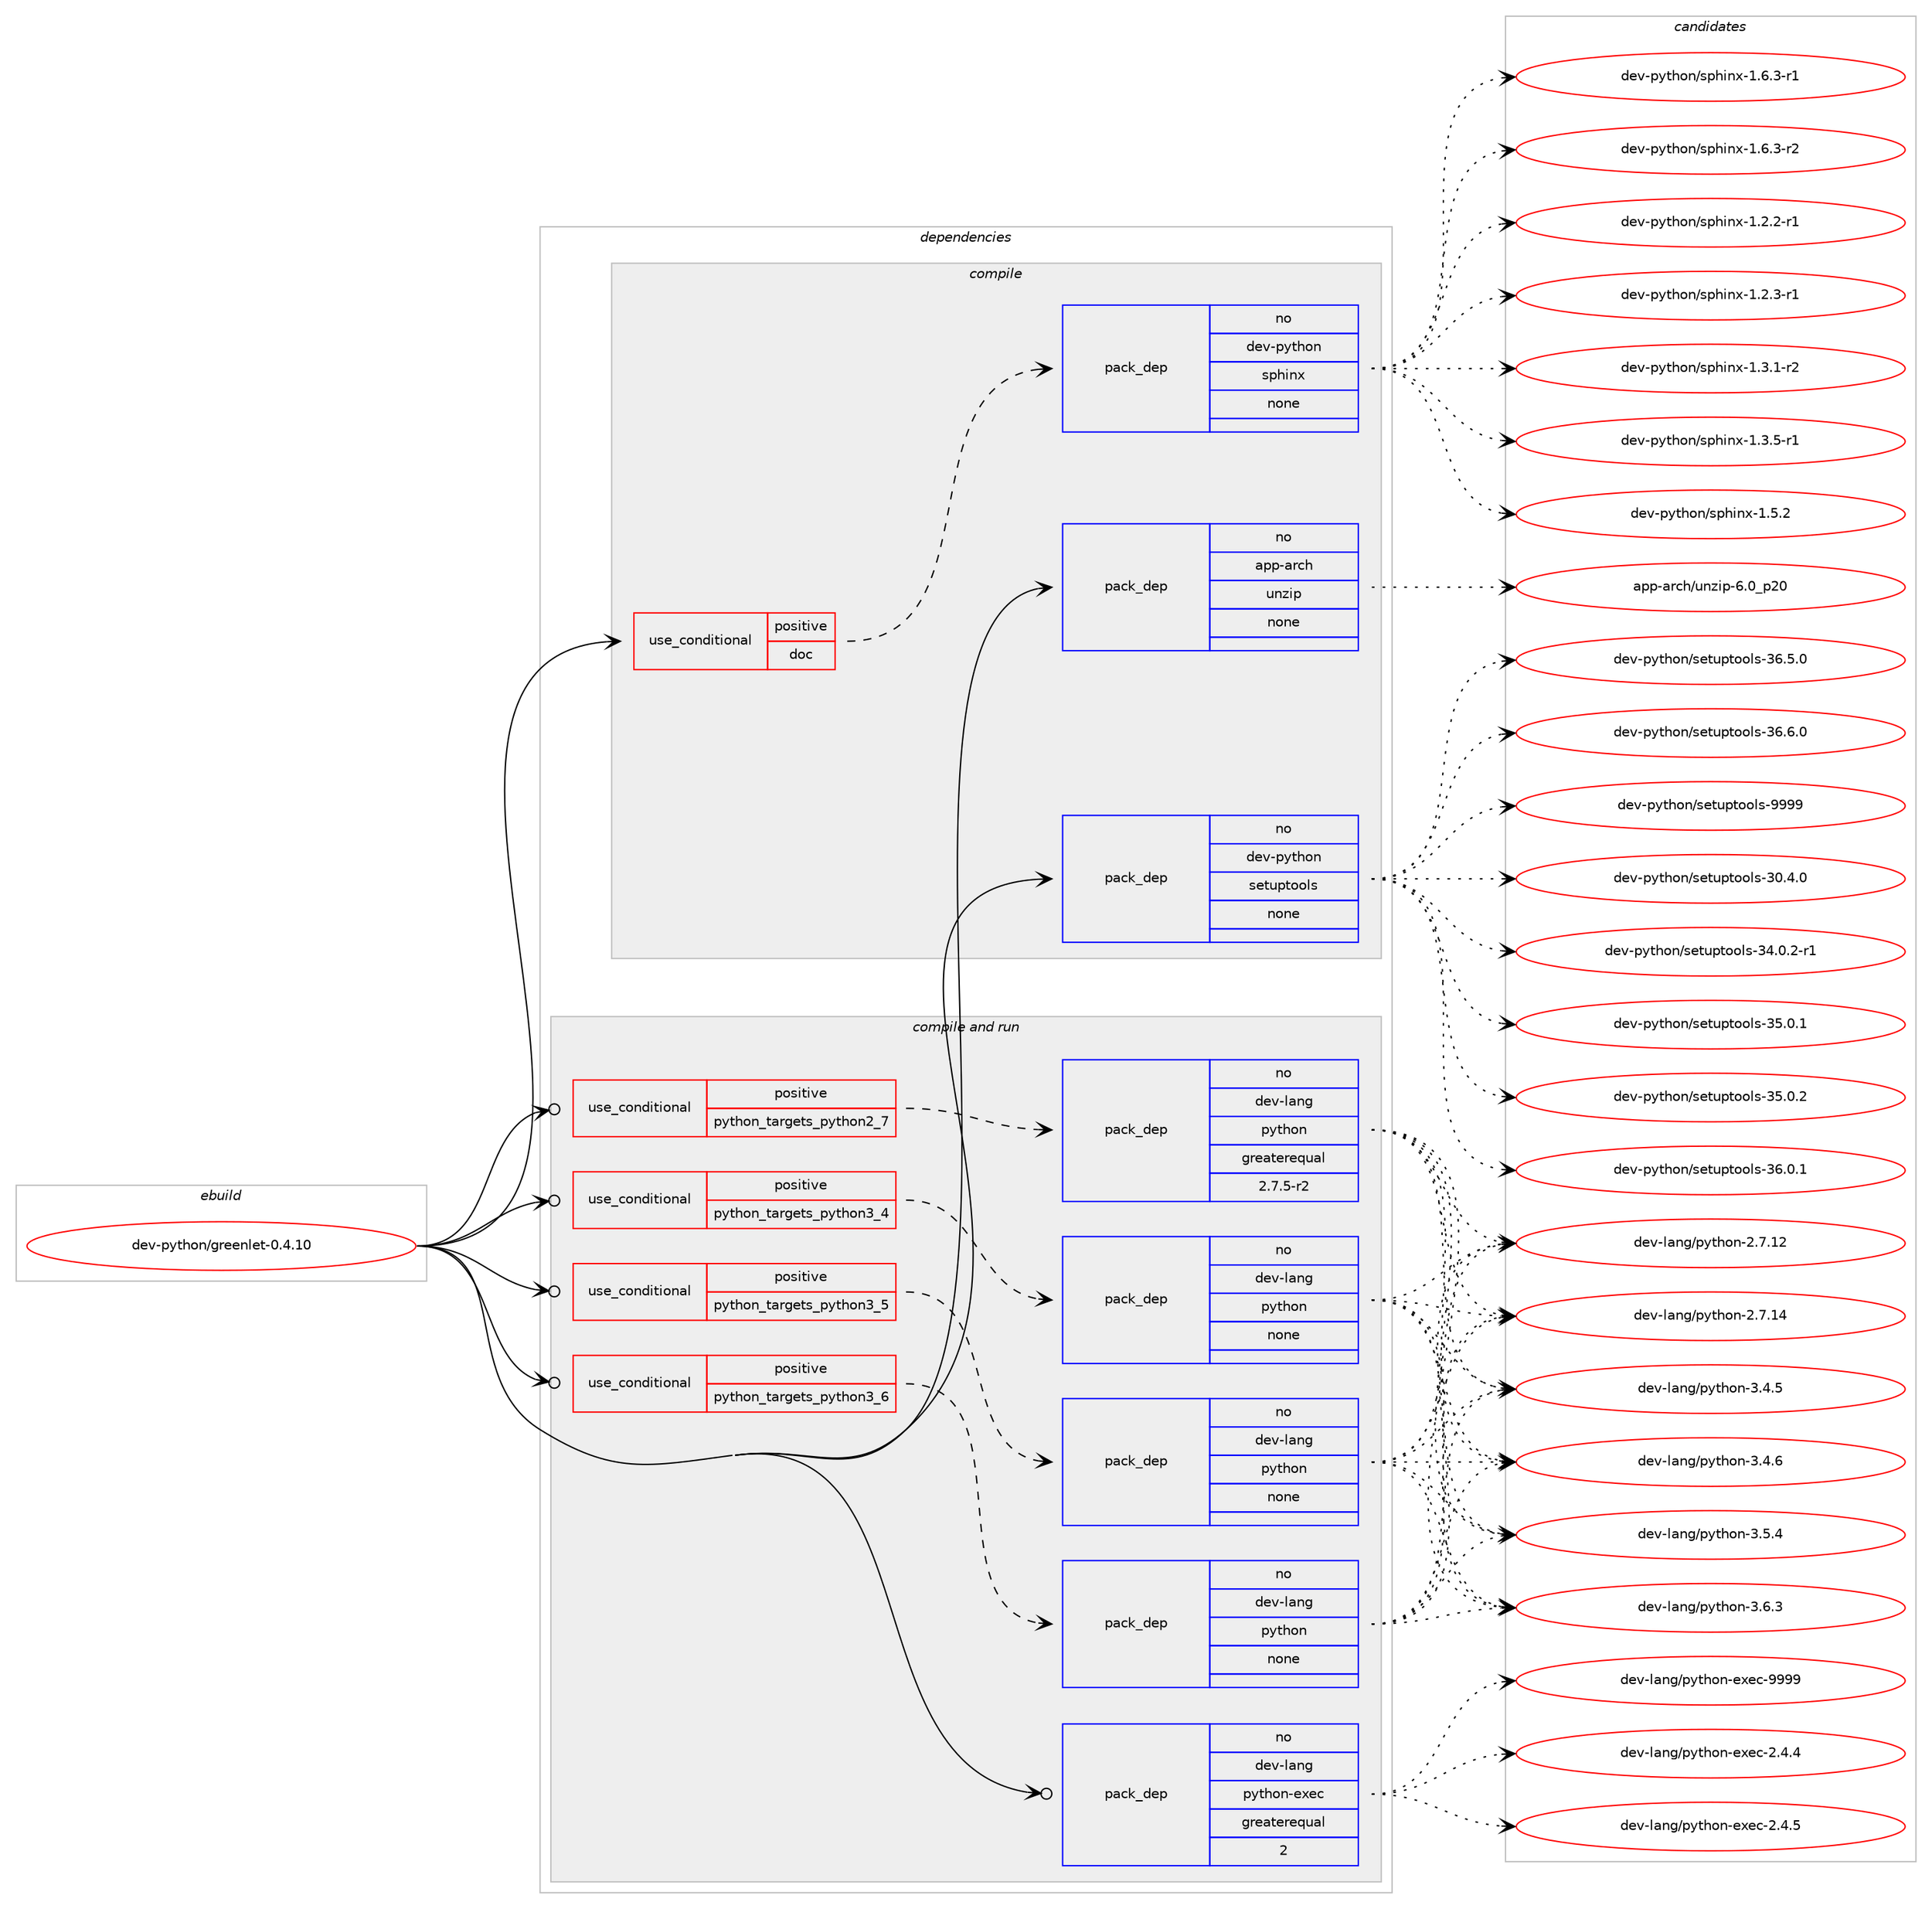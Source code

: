 digraph prolog {

# *************
# Graph options
# *************

newrank=true;
concentrate=true;
compound=true;
graph [rankdir=LR,fontname=Helvetica,fontsize=10,ranksep=1.5];#, ranksep=2.5, nodesep=0.2];
edge  [arrowhead=vee];
node  [fontname=Helvetica,fontsize=10];

# **********
# The ebuild
# **********

subgraph cluster_leftcol {
color=gray;
rank=same;
label=<<i>ebuild</i>>;
id [label="dev-python/greenlet-0.4.10", color=red, width=4, href="../dev-python/greenlet-0.4.10.svg"];
}

# ****************
# The dependencies
# ****************

subgraph cluster_midcol {
color=gray;
label=<<i>dependencies</i>>;
subgraph cluster_compile {
fillcolor="#eeeeee";
style=filled;
label=<<i>compile</i>>;
subgraph cond33451 {
dependency159700 [label=<<TABLE BORDER="0" CELLBORDER="1" CELLSPACING="0" CELLPADDING="4"><TR><TD ROWSPAN="3" CELLPADDING="10">use_conditional</TD></TR><TR><TD>positive</TD></TR><TR><TD>doc</TD></TR></TABLE>>, shape=none, color=red];
subgraph pack122401 {
dependency159701 [label=<<TABLE BORDER="0" CELLBORDER="1" CELLSPACING="0" CELLPADDING="4" WIDTH="220"><TR><TD ROWSPAN="6" CELLPADDING="30">pack_dep</TD></TR><TR><TD WIDTH="110">no</TD></TR><TR><TD>dev-python</TD></TR><TR><TD>sphinx</TD></TR><TR><TD>none</TD></TR><TR><TD></TD></TR></TABLE>>, shape=none, color=blue];
}
dependency159700:e -> dependency159701:w [weight=20,style="dashed",arrowhead="vee"];
}
id:e -> dependency159700:w [weight=20,style="solid",arrowhead="vee"];
subgraph pack122402 {
dependency159702 [label=<<TABLE BORDER="0" CELLBORDER="1" CELLSPACING="0" CELLPADDING="4" WIDTH="220"><TR><TD ROWSPAN="6" CELLPADDING="30">pack_dep</TD></TR><TR><TD WIDTH="110">no</TD></TR><TR><TD>app-arch</TD></TR><TR><TD>unzip</TD></TR><TR><TD>none</TD></TR><TR><TD></TD></TR></TABLE>>, shape=none, color=blue];
}
id:e -> dependency159702:w [weight=20,style="solid",arrowhead="vee"];
subgraph pack122403 {
dependency159703 [label=<<TABLE BORDER="0" CELLBORDER="1" CELLSPACING="0" CELLPADDING="4" WIDTH="220"><TR><TD ROWSPAN="6" CELLPADDING="30">pack_dep</TD></TR><TR><TD WIDTH="110">no</TD></TR><TR><TD>dev-python</TD></TR><TR><TD>setuptools</TD></TR><TR><TD>none</TD></TR><TR><TD></TD></TR></TABLE>>, shape=none, color=blue];
}
id:e -> dependency159703:w [weight=20,style="solid",arrowhead="vee"];
}
subgraph cluster_compileandrun {
fillcolor="#eeeeee";
style=filled;
label=<<i>compile and run</i>>;
subgraph cond33452 {
dependency159704 [label=<<TABLE BORDER="0" CELLBORDER="1" CELLSPACING="0" CELLPADDING="4"><TR><TD ROWSPAN="3" CELLPADDING="10">use_conditional</TD></TR><TR><TD>positive</TD></TR><TR><TD>python_targets_python2_7</TD></TR></TABLE>>, shape=none, color=red];
subgraph pack122404 {
dependency159705 [label=<<TABLE BORDER="0" CELLBORDER="1" CELLSPACING="0" CELLPADDING="4" WIDTH="220"><TR><TD ROWSPAN="6" CELLPADDING="30">pack_dep</TD></TR><TR><TD WIDTH="110">no</TD></TR><TR><TD>dev-lang</TD></TR><TR><TD>python</TD></TR><TR><TD>greaterequal</TD></TR><TR><TD>2.7.5-r2</TD></TR></TABLE>>, shape=none, color=blue];
}
dependency159704:e -> dependency159705:w [weight=20,style="dashed",arrowhead="vee"];
}
id:e -> dependency159704:w [weight=20,style="solid",arrowhead="odotvee"];
subgraph cond33453 {
dependency159706 [label=<<TABLE BORDER="0" CELLBORDER="1" CELLSPACING="0" CELLPADDING="4"><TR><TD ROWSPAN="3" CELLPADDING="10">use_conditional</TD></TR><TR><TD>positive</TD></TR><TR><TD>python_targets_python3_4</TD></TR></TABLE>>, shape=none, color=red];
subgraph pack122405 {
dependency159707 [label=<<TABLE BORDER="0" CELLBORDER="1" CELLSPACING="0" CELLPADDING="4" WIDTH="220"><TR><TD ROWSPAN="6" CELLPADDING="30">pack_dep</TD></TR><TR><TD WIDTH="110">no</TD></TR><TR><TD>dev-lang</TD></TR><TR><TD>python</TD></TR><TR><TD>none</TD></TR><TR><TD></TD></TR></TABLE>>, shape=none, color=blue];
}
dependency159706:e -> dependency159707:w [weight=20,style="dashed",arrowhead="vee"];
}
id:e -> dependency159706:w [weight=20,style="solid",arrowhead="odotvee"];
subgraph cond33454 {
dependency159708 [label=<<TABLE BORDER="0" CELLBORDER="1" CELLSPACING="0" CELLPADDING="4"><TR><TD ROWSPAN="3" CELLPADDING="10">use_conditional</TD></TR><TR><TD>positive</TD></TR><TR><TD>python_targets_python3_5</TD></TR></TABLE>>, shape=none, color=red];
subgraph pack122406 {
dependency159709 [label=<<TABLE BORDER="0" CELLBORDER="1" CELLSPACING="0" CELLPADDING="4" WIDTH="220"><TR><TD ROWSPAN="6" CELLPADDING="30">pack_dep</TD></TR><TR><TD WIDTH="110">no</TD></TR><TR><TD>dev-lang</TD></TR><TR><TD>python</TD></TR><TR><TD>none</TD></TR><TR><TD></TD></TR></TABLE>>, shape=none, color=blue];
}
dependency159708:e -> dependency159709:w [weight=20,style="dashed",arrowhead="vee"];
}
id:e -> dependency159708:w [weight=20,style="solid",arrowhead="odotvee"];
subgraph cond33455 {
dependency159710 [label=<<TABLE BORDER="0" CELLBORDER="1" CELLSPACING="0" CELLPADDING="4"><TR><TD ROWSPAN="3" CELLPADDING="10">use_conditional</TD></TR><TR><TD>positive</TD></TR><TR><TD>python_targets_python3_6</TD></TR></TABLE>>, shape=none, color=red];
subgraph pack122407 {
dependency159711 [label=<<TABLE BORDER="0" CELLBORDER="1" CELLSPACING="0" CELLPADDING="4" WIDTH="220"><TR><TD ROWSPAN="6" CELLPADDING="30">pack_dep</TD></TR><TR><TD WIDTH="110">no</TD></TR><TR><TD>dev-lang</TD></TR><TR><TD>python</TD></TR><TR><TD>none</TD></TR><TR><TD></TD></TR></TABLE>>, shape=none, color=blue];
}
dependency159710:e -> dependency159711:w [weight=20,style="dashed",arrowhead="vee"];
}
id:e -> dependency159710:w [weight=20,style="solid",arrowhead="odotvee"];
subgraph pack122408 {
dependency159712 [label=<<TABLE BORDER="0" CELLBORDER="1" CELLSPACING="0" CELLPADDING="4" WIDTH="220"><TR><TD ROWSPAN="6" CELLPADDING="30">pack_dep</TD></TR><TR><TD WIDTH="110">no</TD></TR><TR><TD>dev-lang</TD></TR><TR><TD>python-exec</TD></TR><TR><TD>greaterequal</TD></TR><TR><TD>2</TD></TR></TABLE>>, shape=none, color=blue];
}
id:e -> dependency159712:w [weight=20,style="solid",arrowhead="odotvee"];
}
subgraph cluster_run {
fillcolor="#eeeeee";
style=filled;
label=<<i>run</i>>;
}
}

# **************
# The candidates
# **************

subgraph cluster_choices {
rank=same;
color=gray;
label=<<i>candidates</i>>;

subgraph choice122401 {
color=black;
nodesep=1;
choice10010111845112121116104111110471151121041051101204549465046504511449 [label="dev-python/sphinx-1.2.2-r1", color=red, width=4,href="../dev-python/sphinx-1.2.2-r1.svg"];
choice10010111845112121116104111110471151121041051101204549465046514511449 [label="dev-python/sphinx-1.2.3-r1", color=red, width=4,href="../dev-python/sphinx-1.2.3-r1.svg"];
choice10010111845112121116104111110471151121041051101204549465146494511450 [label="dev-python/sphinx-1.3.1-r2", color=red, width=4,href="../dev-python/sphinx-1.3.1-r2.svg"];
choice10010111845112121116104111110471151121041051101204549465146534511449 [label="dev-python/sphinx-1.3.5-r1", color=red, width=4,href="../dev-python/sphinx-1.3.5-r1.svg"];
choice1001011184511212111610411111047115112104105110120454946534650 [label="dev-python/sphinx-1.5.2", color=red, width=4,href="../dev-python/sphinx-1.5.2.svg"];
choice10010111845112121116104111110471151121041051101204549465446514511449 [label="dev-python/sphinx-1.6.3-r1", color=red, width=4,href="../dev-python/sphinx-1.6.3-r1.svg"];
choice10010111845112121116104111110471151121041051101204549465446514511450 [label="dev-python/sphinx-1.6.3-r2", color=red, width=4,href="../dev-python/sphinx-1.6.3-r2.svg"];
dependency159701:e -> choice10010111845112121116104111110471151121041051101204549465046504511449:w [style=dotted,weight="100"];
dependency159701:e -> choice10010111845112121116104111110471151121041051101204549465046514511449:w [style=dotted,weight="100"];
dependency159701:e -> choice10010111845112121116104111110471151121041051101204549465146494511450:w [style=dotted,weight="100"];
dependency159701:e -> choice10010111845112121116104111110471151121041051101204549465146534511449:w [style=dotted,weight="100"];
dependency159701:e -> choice1001011184511212111610411111047115112104105110120454946534650:w [style=dotted,weight="100"];
dependency159701:e -> choice10010111845112121116104111110471151121041051101204549465446514511449:w [style=dotted,weight="100"];
dependency159701:e -> choice10010111845112121116104111110471151121041051101204549465446514511450:w [style=dotted,weight="100"];
}
subgraph choice122402 {
color=black;
nodesep=1;
choice971121124597114991044711711012210511245544648951125048 [label="app-arch/unzip-6.0_p20", color=red, width=4,href="../app-arch/unzip-6.0_p20.svg"];
dependency159702:e -> choice971121124597114991044711711012210511245544648951125048:w [style=dotted,weight="100"];
}
subgraph choice122403 {
color=black;
nodesep=1;
choice100101118451121211161041111104711510111611711211611111110811545514846524648 [label="dev-python/setuptools-30.4.0", color=red, width=4,href="../dev-python/setuptools-30.4.0.svg"];
choice1001011184511212111610411111047115101116117112116111111108115455152464846504511449 [label="dev-python/setuptools-34.0.2-r1", color=red, width=4,href="../dev-python/setuptools-34.0.2-r1.svg"];
choice100101118451121211161041111104711510111611711211611111110811545515346484649 [label="dev-python/setuptools-35.0.1", color=red, width=4,href="../dev-python/setuptools-35.0.1.svg"];
choice100101118451121211161041111104711510111611711211611111110811545515346484650 [label="dev-python/setuptools-35.0.2", color=red, width=4,href="../dev-python/setuptools-35.0.2.svg"];
choice100101118451121211161041111104711510111611711211611111110811545515446484649 [label="dev-python/setuptools-36.0.1", color=red, width=4,href="../dev-python/setuptools-36.0.1.svg"];
choice100101118451121211161041111104711510111611711211611111110811545515446534648 [label="dev-python/setuptools-36.5.0", color=red, width=4,href="../dev-python/setuptools-36.5.0.svg"];
choice100101118451121211161041111104711510111611711211611111110811545515446544648 [label="dev-python/setuptools-36.6.0", color=red, width=4,href="../dev-python/setuptools-36.6.0.svg"];
choice10010111845112121116104111110471151011161171121161111111081154557575757 [label="dev-python/setuptools-9999", color=red, width=4,href="../dev-python/setuptools-9999.svg"];
dependency159703:e -> choice100101118451121211161041111104711510111611711211611111110811545514846524648:w [style=dotted,weight="100"];
dependency159703:e -> choice1001011184511212111610411111047115101116117112116111111108115455152464846504511449:w [style=dotted,weight="100"];
dependency159703:e -> choice100101118451121211161041111104711510111611711211611111110811545515346484649:w [style=dotted,weight="100"];
dependency159703:e -> choice100101118451121211161041111104711510111611711211611111110811545515346484650:w [style=dotted,weight="100"];
dependency159703:e -> choice100101118451121211161041111104711510111611711211611111110811545515446484649:w [style=dotted,weight="100"];
dependency159703:e -> choice100101118451121211161041111104711510111611711211611111110811545515446534648:w [style=dotted,weight="100"];
dependency159703:e -> choice100101118451121211161041111104711510111611711211611111110811545515446544648:w [style=dotted,weight="100"];
dependency159703:e -> choice10010111845112121116104111110471151011161171121161111111081154557575757:w [style=dotted,weight="100"];
}
subgraph choice122404 {
color=black;
nodesep=1;
choice10010111845108971101034711212111610411111045504655464950 [label="dev-lang/python-2.7.12", color=red, width=4,href="../dev-lang/python-2.7.12.svg"];
choice10010111845108971101034711212111610411111045504655464952 [label="dev-lang/python-2.7.14", color=red, width=4,href="../dev-lang/python-2.7.14.svg"];
choice100101118451089711010347112121116104111110455146524653 [label="dev-lang/python-3.4.5", color=red, width=4,href="../dev-lang/python-3.4.5.svg"];
choice100101118451089711010347112121116104111110455146524654 [label="dev-lang/python-3.4.6", color=red, width=4,href="../dev-lang/python-3.4.6.svg"];
choice100101118451089711010347112121116104111110455146534652 [label="dev-lang/python-3.5.4", color=red, width=4,href="../dev-lang/python-3.5.4.svg"];
choice100101118451089711010347112121116104111110455146544651 [label="dev-lang/python-3.6.3", color=red, width=4,href="../dev-lang/python-3.6.3.svg"];
dependency159705:e -> choice10010111845108971101034711212111610411111045504655464950:w [style=dotted,weight="100"];
dependency159705:e -> choice10010111845108971101034711212111610411111045504655464952:w [style=dotted,weight="100"];
dependency159705:e -> choice100101118451089711010347112121116104111110455146524653:w [style=dotted,weight="100"];
dependency159705:e -> choice100101118451089711010347112121116104111110455146524654:w [style=dotted,weight="100"];
dependency159705:e -> choice100101118451089711010347112121116104111110455146534652:w [style=dotted,weight="100"];
dependency159705:e -> choice100101118451089711010347112121116104111110455146544651:w [style=dotted,weight="100"];
}
subgraph choice122405 {
color=black;
nodesep=1;
choice10010111845108971101034711212111610411111045504655464950 [label="dev-lang/python-2.7.12", color=red, width=4,href="../dev-lang/python-2.7.12.svg"];
choice10010111845108971101034711212111610411111045504655464952 [label="dev-lang/python-2.7.14", color=red, width=4,href="../dev-lang/python-2.7.14.svg"];
choice100101118451089711010347112121116104111110455146524653 [label="dev-lang/python-3.4.5", color=red, width=4,href="../dev-lang/python-3.4.5.svg"];
choice100101118451089711010347112121116104111110455146524654 [label="dev-lang/python-3.4.6", color=red, width=4,href="../dev-lang/python-3.4.6.svg"];
choice100101118451089711010347112121116104111110455146534652 [label="dev-lang/python-3.5.4", color=red, width=4,href="../dev-lang/python-3.5.4.svg"];
choice100101118451089711010347112121116104111110455146544651 [label="dev-lang/python-3.6.3", color=red, width=4,href="../dev-lang/python-3.6.3.svg"];
dependency159707:e -> choice10010111845108971101034711212111610411111045504655464950:w [style=dotted,weight="100"];
dependency159707:e -> choice10010111845108971101034711212111610411111045504655464952:w [style=dotted,weight="100"];
dependency159707:e -> choice100101118451089711010347112121116104111110455146524653:w [style=dotted,weight="100"];
dependency159707:e -> choice100101118451089711010347112121116104111110455146524654:w [style=dotted,weight="100"];
dependency159707:e -> choice100101118451089711010347112121116104111110455146534652:w [style=dotted,weight="100"];
dependency159707:e -> choice100101118451089711010347112121116104111110455146544651:w [style=dotted,weight="100"];
}
subgraph choice122406 {
color=black;
nodesep=1;
choice10010111845108971101034711212111610411111045504655464950 [label="dev-lang/python-2.7.12", color=red, width=4,href="../dev-lang/python-2.7.12.svg"];
choice10010111845108971101034711212111610411111045504655464952 [label="dev-lang/python-2.7.14", color=red, width=4,href="../dev-lang/python-2.7.14.svg"];
choice100101118451089711010347112121116104111110455146524653 [label="dev-lang/python-3.4.5", color=red, width=4,href="../dev-lang/python-3.4.5.svg"];
choice100101118451089711010347112121116104111110455146524654 [label="dev-lang/python-3.4.6", color=red, width=4,href="../dev-lang/python-3.4.6.svg"];
choice100101118451089711010347112121116104111110455146534652 [label="dev-lang/python-3.5.4", color=red, width=4,href="../dev-lang/python-3.5.4.svg"];
choice100101118451089711010347112121116104111110455146544651 [label="dev-lang/python-3.6.3", color=red, width=4,href="../dev-lang/python-3.6.3.svg"];
dependency159709:e -> choice10010111845108971101034711212111610411111045504655464950:w [style=dotted,weight="100"];
dependency159709:e -> choice10010111845108971101034711212111610411111045504655464952:w [style=dotted,weight="100"];
dependency159709:e -> choice100101118451089711010347112121116104111110455146524653:w [style=dotted,weight="100"];
dependency159709:e -> choice100101118451089711010347112121116104111110455146524654:w [style=dotted,weight="100"];
dependency159709:e -> choice100101118451089711010347112121116104111110455146534652:w [style=dotted,weight="100"];
dependency159709:e -> choice100101118451089711010347112121116104111110455146544651:w [style=dotted,weight="100"];
}
subgraph choice122407 {
color=black;
nodesep=1;
choice10010111845108971101034711212111610411111045504655464950 [label="dev-lang/python-2.7.12", color=red, width=4,href="../dev-lang/python-2.7.12.svg"];
choice10010111845108971101034711212111610411111045504655464952 [label="dev-lang/python-2.7.14", color=red, width=4,href="../dev-lang/python-2.7.14.svg"];
choice100101118451089711010347112121116104111110455146524653 [label="dev-lang/python-3.4.5", color=red, width=4,href="../dev-lang/python-3.4.5.svg"];
choice100101118451089711010347112121116104111110455146524654 [label="dev-lang/python-3.4.6", color=red, width=4,href="../dev-lang/python-3.4.6.svg"];
choice100101118451089711010347112121116104111110455146534652 [label="dev-lang/python-3.5.4", color=red, width=4,href="../dev-lang/python-3.5.4.svg"];
choice100101118451089711010347112121116104111110455146544651 [label="dev-lang/python-3.6.3", color=red, width=4,href="../dev-lang/python-3.6.3.svg"];
dependency159711:e -> choice10010111845108971101034711212111610411111045504655464950:w [style=dotted,weight="100"];
dependency159711:e -> choice10010111845108971101034711212111610411111045504655464952:w [style=dotted,weight="100"];
dependency159711:e -> choice100101118451089711010347112121116104111110455146524653:w [style=dotted,weight="100"];
dependency159711:e -> choice100101118451089711010347112121116104111110455146524654:w [style=dotted,weight="100"];
dependency159711:e -> choice100101118451089711010347112121116104111110455146534652:w [style=dotted,weight="100"];
dependency159711:e -> choice100101118451089711010347112121116104111110455146544651:w [style=dotted,weight="100"];
}
subgraph choice122408 {
color=black;
nodesep=1;
choice1001011184510897110103471121211161041111104510112010199455046524652 [label="dev-lang/python-exec-2.4.4", color=red, width=4,href="../dev-lang/python-exec-2.4.4.svg"];
choice1001011184510897110103471121211161041111104510112010199455046524653 [label="dev-lang/python-exec-2.4.5", color=red, width=4,href="../dev-lang/python-exec-2.4.5.svg"];
choice10010111845108971101034711212111610411111045101120101994557575757 [label="dev-lang/python-exec-9999", color=red, width=4,href="../dev-lang/python-exec-9999.svg"];
dependency159712:e -> choice1001011184510897110103471121211161041111104510112010199455046524652:w [style=dotted,weight="100"];
dependency159712:e -> choice1001011184510897110103471121211161041111104510112010199455046524653:w [style=dotted,weight="100"];
dependency159712:e -> choice10010111845108971101034711212111610411111045101120101994557575757:w [style=dotted,weight="100"];
}
}

}
